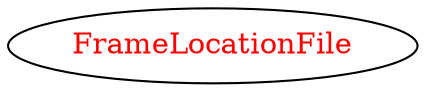digraph dependencyGraph {
 concentrate=true;
 ranksep="2.0";
 rankdir="LR"; 
 splines="ortho";
"FrameLocationFile" [fontcolor="red"];
}